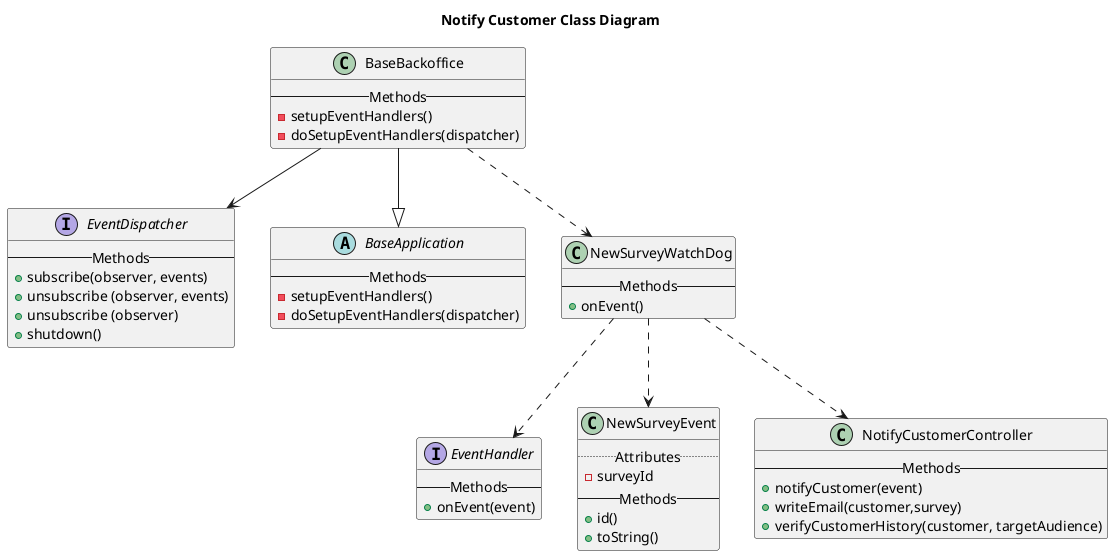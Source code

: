 @startuml
title Notify Customer Class Diagram

interface EventDispatcher{
--Methods--
+ subscribe(observer, events)
+ unsubscribe (observer, events)
+ unsubscribe (observer)
+ shutdown()
}

class BaseBackoffice{
--Methods--
- setupEventHandlers()
- doSetupEventHandlers(dispatcher)
}

abstract BaseApplication{
--Methods--
- setupEventHandlers()
- doSetupEventHandlers(dispatcher)
}

class NewSurveyWatchDog{
--Methods--
+ onEvent()
}

interface EventHandler{
--Methods--
+ onEvent(event)
}

class NewSurveyEvent{
..Attributes..
- surveyId
--Methods--
+ id()
+ toString()
}

class NotifyCustomerController{
--Methods--
+ notifyCustomer(event)
+ writeEmail(customer,survey)
+ verifyCustomerHistory(customer, targetAudience)
}


BaseBackoffice --|> BaseApplication
BaseBackoffice --> EventDispatcher
BaseBackoffice ..> NewSurveyWatchDog

NewSurveyWatchDog ..> EventHandler
NewSurveyWatchDog ..> NewSurveyEvent
NewSurveyWatchDog ..>NotifyCustomerController
@enduml